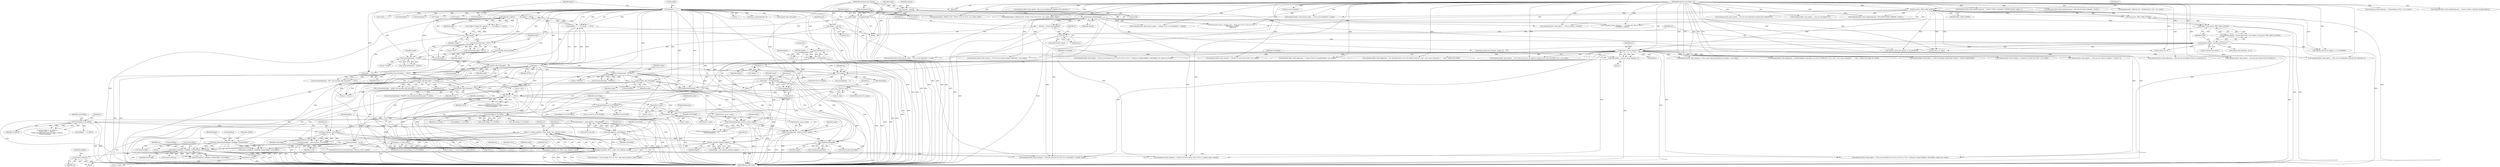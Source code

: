 digraph "0_atheme_c597156adc60a45b5f827793cd420945f47bc03b_1@API" {
"1001001" [label="(Call,chanacs_close(ca))"];
"1000968" [label="(Call,chanacs_modify(ca, &addflags, &removeflags, restrictflags))"];
"1000940" [label="(Call,chanacs_is_table_full(ca))"];
"1000922" [label="(Call,ca = chanacs_open(mc, NULL, target, true, entity(si->smu)))"];
"1000924" [label="(Call,chanacs_open(mc, NULL, target, true, entity(si->smu)))"];
"1000521" [label="(Call,allow_flags(mc, restrictflags))"];
"1000462" [label="(Call,chanacs_source_flags(mc, si))"];
"1000171" [label="(Call,metadata_find(mc, \"private:close:closer\"))"];
"1000159" [label="(Call,!mc)"];
"1000154" [label="(Call,mc = mychan_find(channel))"];
"1000156" [label="(Call,mychan_find(channel))"];
"1000114" [label="(Call,*channel = parv[0])"];
"1000109" [label="(MethodParameterIn,char *parv[])"];
"1000177" [label="(Call,has_priv(si, PRIV_CHAN_AUSPEX))"];
"1000107" [label="(MethodParameterIn,sourceinfo_t *si)"];
"1000482" [label="(Call,restrictflags & CA_AKICK)"];
"1000476" [label="(Call,restrictflags & CA_FLAGS)"];
"1000466" [label="(Call,restrictflags & CA_FOUNDER)"];
"1000460" [label="(Call,restrictflags = chanacs_source_flags(mc, si))"];
"1000582" [label="(Call,get_template_flags(mc, flagstr))"];
"1000527" [label="(Call,allow_flags(mc, restrictflags))"];
"1000361" [label="(Call,!flagstr)"];
"1000200" [label="(Call,flagstr == NULL)"];
"1000127" [label="(Call,*flagstr = parv[2])"];
"1000337" [label="(Call,flagstr++)"];
"1000326" [label="(Call,flagstr = strchr(parv[2], ' '))"];
"1000328" [label="(Call,strchr(parv[2], ' '))"];
"1000303" [label="(Call,myentity_find_ext(target) == NULL)"];
"1000304" [label="(Call,myentity_find_ext(target))"];
"1000300" [label="(Call,strcasecmp(target, \"MODIFY\"))"];
"1000247" [label="(Call,myentity_find_ext(target))"];
"1000243" [label="(Call,strcasecmp(target, \"CLEAR\"))"];
"1000224" [label="(Call,strcasecmp(target, \"LIST\"))"];
"1000190" [label="(Call,!target)"];
"1000120" [label="(Call,*target = sstrdup(parv[1]))"];
"1000122" [label="(Call,sstrdup(parv[1]))"];
"1000174" [label="(Call,target || !has_priv(si, PRIV_CHAN_AUSPEX))"];
"1000176" [label="(Call,!has_priv(si, PRIV_CHAN_AUSPEX))"];
"1000192" [label="(Call,target && target[0] == '+' && flagstr == NULL)"];
"1000195" [label="(Call,target[0] == '+')"];
"1000194" [label="(Call,target[0] == '+' && flagstr == NULL)"];
"1000228" [label="(Call,myentity_find_ext(target))"];
"1000227" [label="(Call,myentity_find_ext(target) == NULL)"];
"1000246" [label="(Call,myentity_find_ext(target) == NULL)"];
"1000486" [label="(Call,si->smu == NULL)"];
"1000349" [label="(Call,!si->smu)"];
"1000641" [label="(Call,validhostmask(target))"];
"1000511" [label="(Call,irccasecmp(target, entity(si->smu)->name))"];
"1000492" [label="(Call,irccasecmp(target, entity(si->smu)->name))"];
"1000340" [label="(Call,target = strdup(parv[2]))"];
"1000342" [label="(Call,strdup(parv[2]))"];
"1000929" [label="(Call,entity(si->smu))"];
"1000514" [label="(Call,entity(si->smu))"];
"1000495" [label="(Call,entity(si->smu))"];
"1000546" [label="(Call,flags_make_bitmasks(flagstr, &addflags, &removeflags))"];
"1000519" [label="(Call,restrictflags = allow_flags(mc, restrictflags))"];
"1000525" [label="(Call,restrictflags |= allow_flags(mc, restrictflags))"];
"1000469" [label="(Call,restrictflags = ca_all)"];
"1000501" [label="(Identifier,flagstr)"];
"1000249" [label="(Identifier,NULL)"];
"1000163" [label="(Identifier,si)"];
"1000156" [label="(Call,mychan_find(channel))"];
"1000116" [label="(Call,parv[0])"];
"1000478" [label="(Identifier,CA_FLAGS)"];
"1000546" [label="(Call,flags_make_bitmasks(flagstr, &addflags, &removeflags))"];
"1000461" [label="(Identifier,restrictflags)"];
"1000245" [label="(Literal,\"CLEAR\")"];
"1000191" [label="(Identifier,target)"];
"1000378" [label="(Call,command_fail(si, fault_noprivs, _(\"You are not authorized to execute this command.\")))"];
"1000673" [label="(Call,entity(si->smu))"];
"1000954" [label="(Call,req.ca = ca)"];
"1000482" [label="(Call,restrictflags & CA_AKICK)"];
"1000923" [label="(Identifier,ca)"];
"1000320" [label="(Call,command_fail(si, fault_needmoreparams, _(\"Syntax: FLAGS <#channel> MODIFY [target] <flags>\")))"];
"1000303" [label="(Call,myentity_find_ext(target) == NULL)"];
"1000484" [label="(Identifier,CA_AKICK)"];
"1000176" [label="(Call,!has_priv(si, PRIV_CHAN_AUSPEX))"];
"1000360" [label="(ControlStructure,if (!flagstr))"];
"1000232" [label="(Call,do_list(si, mc, 0))"];
"1000199" [label="(Literal,'+')"];
"1000490" [label="(Identifier,NULL)"];
"1000179" [label="(Identifier,PRIV_CHAN_AUSPEX)"];
"1000435" [label="(Call,command_success_string(si, str1, _(\"Flags for \2%s\2 in \2%s\2 are \2%s\2.\"),\n\t\t\t\t\t\ttarget, channel,\n\t\t\t\t\t\tstr1))"];
"1000107" [label="(MethodParameterIn,sourceinfo_t *si)"];
"1000584" [label="(Identifier,flagstr)"];
"1000192" [label="(Call,target && target[0] == '+' && flagstr == NULL)"];
"1000229" [label="(Identifier,target)"];
"1000529" [label="(Identifier,restrictflags)"];
"1000941" [label="(Identifier,ca)"];
"1000143" [label="(Call,command_fail(si, fault_needmoreparams, STR_INSUFFICIENT_PARAMS, \"FLAGS\"))"];
"1000937" [label="(Identifier,ca)"];
"1000605" [label="(Call,command_fail(si, fault_badparams, _(\"Usage: FLAGS %s [target] [flags]\"), mc->name))"];
"1000281" [label="(Call,logcommand(si, CMDLOG_DO, \"CLEAR:FLAGS: \2%s\2\", mc->name))"];
"1000514" [label="(Call,entity(si->smu))"];
"1000154" [label="(Call,mc = mychan_find(channel))"];
"1000550" [label="(Call,&removeflags)"];
"1000527" [label="(Call,allow_flags(mc, restrictflags))"];
"1000304" [label="(Call,myentity_find_ext(target))"];
"1000196" [label="(Call,target[0])"];
"1000504" [label="(Call,command_fail(si, fault_noprivs, _(\"You are not authorized to execute this command.\")))"];
"1000471" [label="(Identifier,ca_all)"];
"1000230" [label="(Identifier,NULL)"];
"1000419" [label="(Call,chanacs_find_literal(mc, mt, 0))"];
"1000940" [label="(Call,chanacs_is_table_full(ca))"];
"1000930" [label="(Call,si->smu)"];
"1000614" [label="(Call,command_fail(si, fault_badparams, _(\"Invalid template name given, use /%s%s TEMPLATE %s for a list\"), ircd->uses_rcommand ? \"\" : \"msg \", chansvs.me->disp, mc->name))"];
"1000469" [label="(Call,restrictflags = ca_all)"];
"1000172" [label="(Identifier,mc)"];
"1000222" [label="(Call,!strcasecmp(target, \"LIST\") && myentity_find_ext(target) == NULL)"];
"1000349" [label="(Call,!si->smu)"];
"1000582" [label="(Call,get_template_flags(mc, flagstr))"];
"1000369" [label="(Identifier,mc)"];
"1000487" [label="(Call,si->smu)"];
"1000485" [label="(Call,si->smu == NULL ||\n\t\t\t\t\t\tirccasecmp(target, entity(si->smu)->name) ||\n\t\t\t\t\t\tstrcmp(flagstr, \"-*\"))"];
"1000327" [label="(Identifier,flagstr)"];
"1000463" [label="(Identifier,mc)"];
"1000512" [label="(Identifier,target)"];
"1000534" [label="(Identifier,flagstr)"];
"1000789" [label="(Call,addflags |= CA_FLAGS)"];
"1000495" [label="(Call,entity(si->smu))"];
"1000228" [label="(Call,myentity_find_ext(target))"];
"1000306" [label="(Identifier,NULL)"];
"1000580" [label="(Call,addflags = get_template_flags(mc, flagstr))"];
"1000361" [label="(Call,!flagstr)"];
"1000493" [label="(Identifier,target)"];
"1000123" [label="(Call,parv[1])"];
"1000515" [label="(Call,si->smu)"];
"1000522" [label="(Identifier,mc)"];
"1000847" [label="(Call,command_fail(si, fault_toomany, _(\"Channel %s access list is full.\"), mc->name))"];
"1000300" [label="(Call,strcasecmp(target, \"MODIFY\"))"];
"1000974" [label="(Identifier,restrictflags)"];
"1000518" [label="(FieldIdentifier,name)"];
"1000340" [label="(Call,target = strdup(parv[2]))"];
"1001010" [label="(Call,command_fail(si, fault_nochange, _(\"Channel access to \2%s\2 for \2%s\2 unchanged.\"), channel, target))"];
"1000693" [label="(Call,command_fail(si, fault_noprivs, _(\"You may not remove a founder's +f access.\")))"];
"1000373" [label="(Call,chanacs_source_has_flag(mc, si, CA_ACLVIEW))"];
"1000288" [label="(Call,command_success_nodata(si, _(\"Cleared flags in \2%s\2.\"), mc->name))"];
"1000243" [label="(Call,strcasecmp(target, \"CLEAR\"))"];
"1000528" [label="(Identifier,mc)"];
"1000475" [label="(Call,!(restrictflags & CA_FLAGS))"];
"1000127" [label="(Call,*flagstr = parv[2])"];
"1000679" [label="(Call,ca->level & CA_FOUNDER)"];
"1000177" [label="(Call,has_priv(si, PRIV_CHAN_AUSPEX))"];
"1000925" [label="(Identifier,mc)"];
"1000328" [label="(Call,strchr(parv[2], ' '))"];
"1000499" [label="(FieldIdentifier,name)"];
"1000148" [label="(Call,command_fail(si, fault_needmoreparams, _(\"Syntax: FLAGS <channel> [target] [flags]\")))"];
"1000211" [label="(Call,flags_to_bitmask(target, 0))"];
"1000170" [label="(Call,metadata_find(mc, \"private:close:closer\") && (target || !has_priv(si, PRIV_CHAN_AUSPEX)))"];
"1000555" [label="(Identifier,addflags)"];
"1000236" [label="(Call,free(target))"];
"1000140" [label="(Identifier,parc)"];
"1000968" [label="(Call,chanacs_modify(ca, &addflags, &removeflags, restrictflags))"];
"1000299" [label="(Call,!strcasecmp(target, \"MODIFY\"))"];
"1000464" [label="(Identifier,si)"];
"1001039" [label="(Call,verbose(mc, \"\2%s\2 set flags \2%s\2 on \2%s\2\", get_source_name(si), flagstr, target))"];
"1000468" [label="(Identifier,CA_FOUNDER)"];
"1000988" [label="(Call,chanacs_close(ca))"];
"1000329" [label="(Call,parv[2])"];
"1000174" [label="(Call,target || !has_priv(si, PRIV_CHAN_AUSPEX))"];
"1000916" [label="(Call,command_fail(si, fault_badparams, _(\"You may not set founder status on a hostmask.\")))"];
"1000510" [label="(ControlStructure,if (irccasecmp(target, entity(si->smu)->name)))"];
"1000523" [label="(Identifier,restrictflags)"];
"1000260" [label="(Call,command_fail(si, fault_noprivs, \"You are not authorized to perform this operation.\"))"];
"1000350" [label="(Call,si->smu)"];
"1001006" [label="(Identifier,addflags)"];
"1000307" [label="(Block,)"];
"1000385" [label="(Call,validhostmask(target))"];
"1000190" [label="(Call,!target)"];
"1000346" [label="(Block,)"];
"1000715" [label="(Call,command_fail(si, fault_noprivs, _(\"You may not remove the last founder.\")))"];
"1000399" [label="(Call,myentity_find_ext(target))"];
"1000597" [label="(Call,*target == '-')"];
"1000343" [label="(Call,parv[2])"];
"1000826" [label="(Call,command_fail(si, fault_noprivs, _(\"\2%s\2 does not wish to be added to channel access lists (NEVEROP set).\"), mt->name))"];
"1000526" [label="(Identifier,restrictflags)"];
"1000488" [label="(Identifier,si)"];
"1000244" [label="(Identifier,target)"];
"1000332" [label="(Literal,' ')"];
"1000483" [label="(Identifier,restrictflags)"];
"1000298" [label="(Call,!strcasecmp(target, \"MODIFY\") && myentity_find_ext(target) == NULL)"];
"1000342" [label="(Call,strdup(parv[2]))"];
"1000451" [label="(Call,logcommand(si, CMDLOG_GET, \"FLAGS: \2%s\2 on \2%s\2\", mc->name, target))"];
"1000251" [label="(Call,free(target))"];
"1000160" [label="(Identifier,mc)"];
"1000354" [label="(Call,command_fail(si, fault_noprivs, _(\"You are not logged in.\")))"];
"1000157" [label="(Identifier,channel)"];
"1000224" [label="(Call,strcasecmp(target, \"LIST\"))"];
"1000912" [label="(Call,addflags & CA_FOUNDER)"];
"1000470" [label="(Identifier,restrictflags)"];
"1000520" [label="(Identifier,restrictflags)"];
"1000872" [label="(Call,chanacs_modify(ca, &addflags, &removeflags, restrictflags))"];
"1000129" [label="(Call,parv[2])"];
"1000128" [label="(Identifier,flagstr)"];
"1000492" [label="(Call,irccasecmp(target, entity(si->smu)->name))"];
"1000494" [label="(Call,entity(si->smu)->name)"];
"1000158" [label="(ControlStructure,if (!mc))"];
"1000651" [label="(Call,command_fail(si, fault_nosuch_target, _(\"\2%s\2 is not registered.\"), target))"];
"1000934" [label="(Call,ca->level == 0 && chanacs_is_table_full(ca))"];
"1000302" [label="(Literal,\"MODIFY\")"];
"1000773" [label="(Call,command_fail(si, fault_toomany, _(\"\2%s\2 cannot take foundership of a channel.\"), mt->name))"];
"1000225" [label="(Identifier,target)"];
"1000215" [label="(Call,do_list(si, mc, flags))"];
"1000115" [label="(Identifier,channel)"];
"1000424" [label="(Call,ca != NULL)"];
"1000481" [label="(Call,restrictflags & CA_AKICK ||\n\t\t\t\t\t\tsi->smu == NULL ||\n\t\t\t\t\t\tirccasecmp(target, entity(si->smu)->name) ||\n\t\t\t\t\t\tstrcmp(flagstr, \"-*\"))"];
"1001001" [label="(Call,chanacs_close(ca))"];
"1000315" [label="(Call,command_fail(si, fault_needmoreparams, STR_INSUFFICIENT_PARAMS, \"FLAGS\"))"];
"1000201" [label="(Identifier,flagstr)"];
"1001030" [label="(Call,logcommand(si, CMDLOG_SET, \"FLAGS: \2%s\2 \2%s\2 \2%s\2\", mc->name, target, flagstr))"];
"1000122" [label="(Call,sstrdup(parv[1]))"];
"1000741" [label="(Call,command_fail(si, fault_noprivs, _(\"Only %d founders allowed per channel.\"), chansvs.maxfounders))"];
"1000496" [label="(Call,si->smu)"];
"1001046" [label="(Call,free(target))"];
"1000641" [label="(Call,validhostmask(target))"];
"1000189" [label="(Call,!target || (target && target[0] == '+' && flagstr == NULL))"];
"1000247" [label="(Call,myentity_find_ext(target))"];
"1000642" [label="(Identifier,target)"];
"1000668" [label="(Call,chanacs_open(mc, mt, NULL, true, entity(si->smu)))"];
"1000109" [label="(MethodParameterIn,char *parv[])"];
"1000648" [label="(Call,myentity_find_ext(target))"];
"1000200" [label="(Call,flagstr == NULL)"];
"1000181" [label="(Call,command_fail(si, fault_noprivs, _(\"\2%s\2 is closed.\"), channel))"];
"1000926" [label="(Identifier,NULL)"];
"1000545" [label="(Block,)"];
"1000338" [label="(Identifier,flagstr)"];
"1000348" [label="(ControlStructure,if (!si->smu))"];
"1000922" [label="(Call,ca = chanacs_open(mc, NULL, target, true, entity(si->smu)))"];
"1001042" [label="(Call,get_source_name(si))"];
"1000159" [label="(Call,!mc)"];
"1000583" [label="(Identifier,mc)"];
"1000547" [label="(Identifier,flagstr)"];
"1000121" [label="(Identifier,target)"];
"1000110" [label="(Block,)"];
"1000519" [label="(Call,restrictflags = allow_flags(mc, restrictflags))"];
"1000927" [label="(Identifier,target)"];
"1000807" [label="(Call,addflags != CA_AKICK)"];
"1000477" [label="(Identifier,restrictflags)"];
"1000466" [label="(Call,restrictflags & CA_FOUNDER)"];
"1000195" [label="(Call,target[0] == '+')"];
"1000467" [label="(Identifier,restrictflags)"];
"1001002" [label="(Identifier,ca)"];
"1000223" [label="(Call,!strcasecmp(target, \"LIST\"))"];
"1000409" [label="(Call,free(target))"];
"1000120" [label="(Call,*target = sstrdup(parv[1]))"];
"1000513" [label="(Call,entity(si->smu)->name)"];
"1000351" [label="(Identifier,si)"];
"1000460" [label="(Call,restrictflags = chanacs_source_flags(mc, si))"];
"1000757" [label="(Call,command_fail(si, fault_toomany, _(\"\2%s\2 has too many channels registered.\"), mt->name))"];
"1000476" [label="(Call,restrictflags & CA_FLAGS)"];
"1000202" [label="(Identifier,NULL)"];
"1000248" [label="(Identifier,target)"];
"1000592" [label="(Call,*target == '+')"];
"1000524" [label="(ControlStructure,else)"];
"1000486" [label="(Call,si->smu == NULL)"];
"1000246" [label="(Call,myentity_find_ext(target) == NULL)"];
"1000491" [label="(Call,irccasecmp(target, entity(si->smu)->name) ||\n\t\t\t\t\t\tstrcmp(flagstr, \"-*\"))"];
"1000969" [label="(Identifier,ca)"];
"1000601" [label="(Call,*target == '=')"];
"1000976" [label="(Call,command_fail(si, fault_noprivs, _(\"You are not allowed to set \2%s\2 on \2%s\2 in \2%s\2.\"), bitmask_to_flags2(addflags, removeflags), target, mc->name))"];
"1000326" [label="(Call,flagstr = strchr(parv[2], ' '))"];
"1000175" [label="(Identifier,target)"];
"1000162" [label="(Call,command_fail(si, fault_nosuch_target, _(\"Channel \2%s\2 is not registered.\"), channel))"];
"1000155" [label="(Identifier,mc)"];
"1000194" [label="(Call,target[0] == '+' && flagstr == NULL)"];
"1000924" [label="(Call,chanacs_open(mc, NULL, target, true, entity(si->smu)))"];
"1000880" [label="(Call,command_fail(si, fault_noprivs, _(\"You are not allowed to set \2%s\2 on \2%s\2 in \2%s\2.\"), bitmask_to_flags2(addflags, removeflags), mt->name, mc->name))"];
"1000465" [label="(ControlStructure,if (restrictflags & CA_FOUNDER))"];
"1000500" [label="(Call,strcmp(flagstr, \"-*\"))"];
"1000967" [label="(Call,!chanacs_modify(ca, &addflags, &removeflags, restrictflags))"];
"1000402" [label="(Call,command_fail(si, fault_nosuch_target, _(\"\2%s\2 is not registered.\"), target))"];
"1000334" [label="(Identifier,flagstr)"];
"1000444" [label="(Call,command_success_string(si, \"\", _(\"No flags for \2%s\2 in \2%s\2.\"),\n\t\t\t\t\t\ttarget, channel))"];
"1000525" [label="(Call,restrictflags |= allow_flags(mc, restrictflags))"];
"1000242" [label="(Call,!strcasecmp(target, \"CLEAR\"))"];
"1000685" [label="(Call,removeflags & CA_FLAGS)"];
"1000511" [label="(Call,irccasecmp(target, entity(si->smu)->name))"];
"1000910" [label="(Block,)"];
"1001023" [label="(Call,command_success_nodata(si, _(\"Flags \2%s\2 were set on \2%s\2 in \2%s\2.\"), flagstr, target, channel))"];
"1000389" [label="(Call,chanacs_find_host_literal(mc, target, 0))"];
"1000943" [label="(Call,command_fail(si, fault_toomany, _(\"Channel %s access list is full.\"), mc->name))"];
"1000951" [label="(Call,chanacs_close(ca))"];
"1000928" [label="(Identifier,true)"];
"1000305" [label="(Identifier,target)"];
"1000178" [label="(Identifier,si)"];
"1000658" [label="(Call,free(target))"];
"1000341" [label="(Identifier,target)"];
"1000929" [label="(Call,entity(si->smu))"];
"1000462" [label="(Call,chanacs_source_flags(mc, si))"];
"1000173" [label="(Literal,\"private:close:closer\")"];
"1000301" [label="(Identifier,target)"];
"1000241" [label="(Call,!strcasecmp(target, \"CLEAR\") && myentity_find_ext(target) == NULL)"];
"1000208" [label="(Call,target != NULL)"];
"1000114" [label="(Call,*channel = parv[0])"];
"1000227" [label="(Call,myentity_find_ext(target) == NULL)"];
"1000337" [label="(Call,flagstr++)"];
"1000308" [label="(Call,free(target))"];
"1000355" [label="(Identifier,si)"];
"1000548" [label="(Call,&addflags)"];
"1000193" [label="(Identifier,target)"];
"1000561" [label="(Call,command_fail(si, fault_badparams, _(\"No valid flags given, use /%s%s HELP FLAGS for a list\"), ircd->uses_rcommand ? \"\" : \"msg \", chansvs.me->disp))"];
"1001048" [label="(MethodReturn,static void)"];
"1000336" [label="(Call,*flagstr++)"];
"1000970" [label="(Call,&addflags)"];
"1000972" [label="(Call,&removeflags)"];
"1000521" [label="(Call,allow_flags(mc, restrictflags))"];
"1000226" [label="(Literal,\"LIST\")"];
"1000171" [label="(Call,metadata_find(mc, \"private:close:closer\"))"];
"1000362" [label="(Identifier,flagstr)"];
"1000640" [label="(Call,!validhostmask(target))"];
"1000255" [label="(Call,chanacs_source_has_flag(mc, si, CA_FOUNDER))"];
"1001001" -> "1000910"  [label="AST: "];
"1001001" -> "1001002"  [label="CFG: "];
"1001002" -> "1001001"  [label="AST: "];
"1001006" -> "1001001"  [label="CFG: "];
"1001001" -> "1001048"  [label="DDG: "];
"1001001" -> "1001048"  [label="DDG: "];
"1000968" -> "1001001"  [label="DDG: "];
"1000968" -> "1000967"  [label="AST: "];
"1000968" -> "1000974"  [label="CFG: "];
"1000969" -> "1000968"  [label="AST: "];
"1000970" -> "1000968"  [label="AST: "];
"1000972" -> "1000968"  [label="AST: "];
"1000974" -> "1000968"  [label="AST: "];
"1000967" -> "1000968"  [label="CFG: "];
"1000968" -> "1001048"  [label="DDG: "];
"1000968" -> "1001048"  [label="DDG: "];
"1000968" -> "1001048"  [label="DDG: "];
"1000968" -> "1000967"  [label="DDG: "];
"1000968" -> "1000967"  [label="DDG: "];
"1000968" -> "1000967"  [label="DDG: "];
"1000968" -> "1000967"  [label="DDG: "];
"1000940" -> "1000968"  [label="DDG: "];
"1000922" -> "1000968"  [label="DDG: "];
"1000546" -> "1000968"  [label="DDG: "];
"1000546" -> "1000968"  [label="DDG: "];
"1000519" -> "1000968"  [label="DDG: "];
"1000525" -> "1000968"  [label="DDG: "];
"1000469" -> "1000968"  [label="DDG: "];
"1000968" -> "1000988"  [label="DDG: "];
"1000940" -> "1000934"  [label="AST: "];
"1000940" -> "1000941"  [label="CFG: "];
"1000941" -> "1000940"  [label="AST: "];
"1000934" -> "1000940"  [label="CFG: "];
"1000940" -> "1000934"  [label="DDG: "];
"1000922" -> "1000940"  [label="DDG: "];
"1000940" -> "1000951"  [label="DDG: "];
"1000940" -> "1000954"  [label="DDG: "];
"1000922" -> "1000910"  [label="AST: "];
"1000922" -> "1000924"  [label="CFG: "];
"1000923" -> "1000922"  [label="AST: "];
"1000924" -> "1000922"  [label="AST: "];
"1000937" -> "1000922"  [label="CFG: "];
"1000922" -> "1001048"  [label="DDG: "];
"1000924" -> "1000922"  [label="DDG: "];
"1000924" -> "1000922"  [label="DDG: "];
"1000924" -> "1000922"  [label="DDG: "];
"1000924" -> "1000922"  [label="DDG: "];
"1000924" -> "1000922"  [label="DDG: "];
"1000922" -> "1000951"  [label="DDG: "];
"1000922" -> "1000954"  [label="DDG: "];
"1000924" -> "1000929"  [label="CFG: "];
"1000925" -> "1000924"  [label="AST: "];
"1000926" -> "1000924"  [label="AST: "];
"1000927" -> "1000924"  [label="AST: "];
"1000928" -> "1000924"  [label="AST: "];
"1000929" -> "1000924"  [label="AST: "];
"1000924" -> "1001048"  [label="DDG: "];
"1000924" -> "1001048"  [label="DDG: "];
"1000924" -> "1001048"  [label="DDG: "];
"1000924" -> "1001048"  [label="DDG: "];
"1000924" -> "1001048"  [label="DDG: "];
"1000521" -> "1000924"  [label="DDG: "];
"1000462" -> "1000924"  [label="DDG: "];
"1000582" -> "1000924"  [label="DDG: "];
"1000527" -> "1000924"  [label="DDG: "];
"1000303" -> "1000924"  [label="DDG: "];
"1000486" -> "1000924"  [label="DDG: "];
"1000227" -> "1000924"  [label="DDG: "];
"1000246" -> "1000924"  [label="DDG: "];
"1000200" -> "1000924"  [label="DDG: "];
"1000195" -> "1000924"  [label="DDG: "];
"1000641" -> "1000924"  [label="DDG: "];
"1000929" -> "1000924"  [label="DDG: "];
"1000924" -> "1000976"  [label="DDG: "];
"1000924" -> "1001010"  [label="DDG: "];
"1000924" -> "1001023"  [label="DDG: "];
"1000924" -> "1001039"  [label="DDG: "];
"1000521" -> "1000519"  [label="AST: "];
"1000521" -> "1000523"  [label="CFG: "];
"1000522" -> "1000521"  [label="AST: "];
"1000523" -> "1000521"  [label="AST: "];
"1000519" -> "1000521"  [label="CFG: "];
"1000521" -> "1001048"  [label="DDG: "];
"1000521" -> "1000519"  [label="DDG: "];
"1000521" -> "1000519"  [label="DDG: "];
"1000462" -> "1000521"  [label="DDG: "];
"1000482" -> "1000521"  [label="DDG: "];
"1000476" -> "1000521"  [label="DDG: "];
"1000521" -> "1000582"  [label="DDG: "];
"1000521" -> "1000668"  [label="DDG: "];
"1000462" -> "1000460"  [label="AST: "];
"1000462" -> "1000464"  [label="CFG: "];
"1000463" -> "1000462"  [label="AST: "];
"1000464" -> "1000462"  [label="AST: "];
"1000460" -> "1000462"  [label="CFG: "];
"1000462" -> "1001048"  [label="DDG: "];
"1000462" -> "1000460"  [label="DDG: "];
"1000462" -> "1000460"  [label="DDG: "];
"1000171" -> "1000462"  [label="DDG: "];
"1000177" -> "1000462"  [label="DDG: "];
"1000107" -> "1000462"  [label="DDG: "];
"1000462" -> "1000504"  [label="DDG: "];
"1000462" -> "1000527"  [label="DDG: "];
"1000462" -> "1000561"  [label="DDG: "];
"1000462" -> "1000582"  [label="DDG: "];
"1000462" -> "1000605"  [label="DDG: "];
"1000462" -> "1000614"  [label="DDG: "];
"1000462" -> "1000651"  [label="DDG: "];
"1000462" -> "1000668"  [label="DDG: "];
"1000462" -> "1000693"  [label="DDG: "];
"1000462" -> "1000715"  [label="DDG: "];
"1000462" -> "1000741"  [label="DDG: "];
"1000462" -> "1000757"  [label="DDG: "];
"1000462" -> "1000773"  [label="DDG: "];
"1000462" -> "1000826"  [label="DDG: "];
"1000462" -> "1000847"  [label="DDG: "];
"1000462" -> "1000880"  [label="DDG: "];
"1000462" -> "1000916"  [label="DDG: "];
"1000462" -> "1000943"  [label="DDG: "];
"1000462" -> "1000976"  [label="DDG: "];
"1000462" -> "1001010"  [label="DDG: "];
"1000462" -> "1001023"  [label="DDG: "];
"1000171" -> "1000170"  [label="AST: "];
"1000171" -> "1000173"  [label="CFG: "];
"1000172" -> "1000171"  [label="AST: "];
"1000173" -> "1000171"  [label="AST: "];
"1000175" -> "1000171"  [label="CFG: "];
"1000170" -> "1000171"  [label="CFG: "];
"1000171" -> "1001048"  [label="DDG: "];
"1000171" -> "1000170"  [label="DDG: "];
"1000171" -> "1000170"  [label="DDG: "];
"1000159" -> "1000171"  [label="DDG: "];
"1000171" -> "1000215"  [label="DDG: "];
"1000171" -> "1000232"  [label="DDG: "];
"1000171" -> "1000255"  [label="DDG: "];
"1000171" -> "1000373"  [label="DDG: "];
"1000171" -> "1000389"  [label="DDG: "];
"1000171" -> "1000419"  [label="DDG: "];
"1000159" -> "1000158"  [label="AST: "];
"1000159" -> "1000160"  [label="CFG: "];
"1000160" -> "1000159"  [label="AST: "];
"1000163" -> "1000159"  [label="CFG: "];
"1000172" -> "1000159"  [label="CFG: "];
"1000159" -> "1001048"  [label="DDG: "];
"1000159" -> "1001048"  [label="DDG: "];
"1000154" -> "1000159"  [label="DDG: "];
"1000154" -> "1000110"  [label="AST: "];
"1000154" -> "1000156"  [label="CFG: "];
"1000155" -> "1000154"  [label="AST: "];
"1000156" -> "1000154"  [label="AST: "];
"1000160" -> "1000154"  [label="CFG: "];
"1000154" -> "1001048"  [label="DDG: "];
"1000156" -> "1000154"  [label="DDG: "];
"1000156" -> "1000157"  [label="CFG: "];
"1000157" -> "1000156"  [label="AST: "];
"1000156" -> "1001048"  [label="DDG: "];
"1000114" -> "1000156"  [label="DDG: "];
"1000156" -> "1000162"  [label="DDG: "];
"1000156" -> "1000181"  [label="DDG: "];
"1000156" -> "1000435"  [label="DDG: "];
"1000156" -> "1000444"  [label="DDG: "];
"1000156" -> "1001010"  [label="DDG: "];
"1000156" -> "1001023"  [label="DDG: "];
"1000114" -> "1000110"  [label="AST: "];
"1000114" -> "1000116"  [label="CFG: "];
"1000115" -> "1000114"  [label="AST: "];
"1000116" -> "1000114"  [label="AST: "];
"1000121" -> "1000114"  [label="CFG: "];
"1000114" -> "1001048"  [label="DDG: "];
"1000114" -> "1001048"  [label="DDG: "];
"1000109" -> "1000114"  [label="DDG: "];
"1000109" -> "1000106"  [label="AST: "];
"1000109" -> "1001048"  [label="DDG: "];
"1000109" -> "1000122"  [label="DDG: "];
"1000109" -> "1000127"  [label="DDG: "];
"1000109" -> "1000328"  [label="DDG: "];
"1000109" -> "1000342"  [label="DDG: "];
"1000177" -> "1000176"  [label="AST: "];
"1000177" -> "1000179"  [label="CFG: "];
"1000178" -> "1000177"  [label="AST: "];
"1000179" -> "1000177"  [label="AST: "];
"1000176" -> "1000177"  [label="CFG: "];
"1000177" -> "1001048"  [label="DDG: "];
"1000177" -> "1000176"  [label="DDG: "];
"1000177" -> "1000176"  [label="DDG: "];
"1000107" -> "1000177"  [label="DDG: "];
"1000177" -> "1000181"  [label="DDG: "];
"1000177" -> "1000215"  [label="DDG: "];
"1000177" -> "1000232"  [label="DDG: "];
"1000177" -> "1000255"  [label="DDG: "];
"1000177" -> "1000315"  [label="DDG: "];
"1000177" -> "1000354"  [label="DDG: "];
"1000177" -> "1000373"  [label="DDG: "];
"1000177" -> "1000378"  [label="DDG: "];
"1000177" -> "1000402"  [label="DDG: "];
"1000177" -> "1000435"  [label="DDG: "];
"1000177" -> "1000444"  [label="DDG: "];
"1000107" -> "1000106"  [label="AST: "];
"1000107" -> "1001048"  [label="DDG: "];
"1000107" -> "1000143"  [label="DDG: "];
"1000107" -> "1000148"  [label="DDG: "];
"1000107" -> "1000162"  [label="DDG: "];
"1000107" -> "1000181"  [label="DDG: "];
"1000107" -> "1000215"  [label="DDG: "];
"1000107" -> "1000232"  [label="DDG: "];
"1000107" -> "1000255"  [label="DDG: "];
"1000107" -> "1000260"  [label="DDG: "];
"1000107" -> "1000281"  [label="DDG: "];
"1000107" -> "1000288"  [label="DDG: "];
"1000107" -> "1000315"  [label="DDG: "];
"1000107" -> "1000320"  [label="DDG: "];
"1000107" -> "1000354"  [label="DDG: "];
"1000107" -> "1000373"  [label="DDG: "];
"1000107" -> "1000378"  [label="DDG: "];
"1000107" -> "1000402"  [label="DDG: "];
"1000107" -> "1000435"  [label="DDG: "];
"1000107" -> "1000444"  [label="DDG: "];
"1000107" -> "1000451"  [label="DDG: "];
"1000107" -> "1000504"  [label="DDG: "];
"1000107" -> "1000561"  [label="DDG: "];
"1000107" -> "1000605"  [label="DDG: "];
"1000107" -> "1000614"  [label="DDG: "];
"1000107" -> "1000651"  [label="DDG: "];
"1000107" -> "1000693"  [label="DDG: "];
"1000107" -> "1000715"  [label="DDG: "];
"1000107" -> "1000741"  [label="DDG: "];
"1000107" -> "1000757"  [label="DDG: "];
"1000107" -> "1000773"  [label="DDG: "];
"1000107" -> "1000826"  [label="DDG: "];
"1000107" -> "1000847"  [label="DDG: "];
"1000107" -> "1000880"  [label="DDG: "];
"1000107" -> "1000916"  [label="DDG: "];
"1000107" -> "1000943"  [label="DDG: "];
"1000107" -> "1000976"  [label="DDG: "];
"1000107" -> "1001010"  [label="DDG: "];
"1000107" -> "1001023"  [label="DDG: "];
"1000107" -> "1001030"  [label="DDG: "];
"1000107" -> "1001042"  [label="DDG: "];
"1000482" -> "1000481"  [label="AST: "];
"1000482" -> "1000484"  [label="CFG: "];
"1000483" -> "1000482"  [label="AST: "];
"1000484" -> "1000482"  [label="AST: "];
"1000488" -> "1000482"  [label="CFG: "];
"1000481" -> "1000482"  [label="CFG: "];
"1000482" -> "1001048"  [label="DDG: "];
"1000482" -> "1001048"  [label="DDG: "];
"1000482" -> "1000481"  [label="DDG: "];
"1000482" -> "1000481"  [label="DDG: "];
"1000476" -> "1000482"  [label="DDG: "];
"1000482" -> "1000527"  [label="DDG: "];
"1000482" -> "1000807"  [label="DDG: "];
"1000476" -> "1000475"  [label="AST: "];
"1000476" -> "1000478"  [label="CFG: "];
"1000477" -> "1000476"  [label="AST: "];
"1000478" -> "1000476"  [label="AST: "];
"1000475" -> "1000476"  [label="CFG: "];
"1000476" -> "1001048"  [label="DDG: "];
"1000476" -> "1000475"  [label="DDG: "];
"1000476" -> "1000475"  [label="DDG: "];
"1000466" -> "1000476"  [label="DDG: "];
"1000476" -> "1000527"  [label="DDG: "];
"1000476" -> "1000685"  [label="DDG: "];
"1000476" -> "1000789"  [label="DDG: "];
"1000466" -> "1000465"  [label="AST: "];
"1000466" -> "1000468"  [label="CFG: "];
"1000467" -> "1000466"  [label="AST: "];
"1000468" -> "1000466"  [label="AST: "];
"1000470" -> "1000466"  [label="CFG: "];
"1000477" -> "1000466"  [label="CFG: "];
"1000466" -> "1001048"  [label="DDG: "];
"1000466" -> "1001048"  [label="DDG: "];
"1000460" -> "1000466"  [label="DDG: "];
"1000466" -> "1000679"  [label="DDG: "];
"1000466" -> "1000912"  [label="DDG: "];
"1000460" -> "1000346"  [label="AST: "];
"1000461" -> "1000460"  [label="AST: "];
"1000467" -> "1000460"  [label="CFG: "];
"1000460" -> "1001048"  [label="DDG: "];
"1000582" -> "1000580"  [label="AST: "];
"1000582" -> "1000584"  [label="CFG: "];
"1000583" -> "1000582"  [label="AST: "];
"1000584" -> "1000582"  [label="AST: "];
"1000580" -> "1000582"  [label="CFG: "];
"1000582" -> "1001048"  [label="DDG: "];
"1000582" -> "1001048"  [label="DDG: "];
"1000582" -> "1000580"  [label="DDG: "];
"1000582" -> "1000580"  [label="DDG: "];
"1000527" -> "1000582"  [label="DDG: "];
"1000361" -> "1000582"  [label="DDG: "];
"1000582" -> "1000668"  [label="DDG: "];
"1000527" -> "1000525"  [label="AST: "];
"1000527" -> "1000529"  [label="CFG: "];
"1000528" -> "1000527"  [label="AST: "];
"1000529" -> "1000527"  [label="AST: "];
"1000525" -> "1000527"  [label="CFG: "];
"1000527" -> "1001048"  [label="DDG: "];
"1000527" -> "1000525"  [label="DDG: "];
"1000527" -> "1000525"  [label="DDG: "];
"1000527" -> "1000668"  [label="DDG: "];
"1000361" -> "1000360"  [label="AST: "];
"1000361" -> "1000362"  [label="CFG: "];
"1000362" -> "1000361"  [label="AST: "];
"1000369" -> "1000361"  [label="CFG: "];
"1000461" -> "1000361"  [label="CFG: "];
"1000361" -> "1001048"  [label="DDG: "];
"1000361" -> "1001048"  [label="DDG: "];
"1000200" -> "1000361"  [label="DDG: "];
"1000337" -> "1000361"  [label="DDG: "];
"1000127" -> "1000361"  [label="DDG: "];
"1000326" -> "1000361"  [label="DDG: "];
"1000361" -> "1000491"  [label="DDG: "];
"1000361" -> "1000500"  [label="DDG: "];
"1000361" -> "1000546"  [label="DDG: "];
"1000200" -> "1000194"  [label="AST: "];
"1000200" -> "1000202"  [label="CFG: "];
"1000201" -> "1000200"  [label="AST: "];
"1000202" -> "1000200"  [label="AST: "];
"1000194" -> "1000200"  [label="CFG: "];
"1000200" -> "1001048"  [label="DDG: "];
"1000200" -> "1001048"  [label="DDG: "];
"1000200" -> "1000194"  [label="DDG: "];
"1000200" -> "1000194"  [label="DDG: "];
"1000127" -> "1000200"  [label="DDG: "];
"1000200" -> "1000208"  [label="DDG: "];
"1000200" -> "1000227"  [label="DDG: "];
"1000200" -> "1000246"  [label="DDG: "];
"1000200" -> "1000303"  [label="DDG: "];
"1000200" -> "1000424"  [label="DDG: "];
"1000200" -> "1000486"  [label="DDG: "];
"1000200" -> "1000668"  [label="DDG: "];
"1000127" -> "1000110"  [label="AST: "];
"1000127" -> "1000129"  [label="CFG: "];
"1000128" -> "1000127"  [label="AST: "];
"1000129" -> "1000127"  [label="AST: "];
"1000140" -> "1000127"  [label="CFG: "];
"1000127" -> "1001048"  [label="DDG: "];
"1000127" -> "1001048"  [label="DDG: "];
"1000337" -> "1000336"  [label="AST: "];
"1000337" -> "1000338"  [label="CFG: "];
"1000338" -> "1000337"  [label="AST: "];
"1000336" -> "1000337"  [label="CFG: "];
"1000337" -> "1001048"  [label="DDG: "];
"1000326" -> "1000337"  [label="DDG: "];
"1000326" -> "1000307"  [label="AST: "];
"1000326" -> "1000328"  [label="CFG: "];
"1000327" -> "1000326"  [label="AST: "];
"1000328" -> "1000326"  [label="AST: "];
"1000334" -> "1000326"  [label="CFG: "];
"1000326" -> "1001048"  [label="DDG: "];
"1000326" -> "1001048"  [label="DDG: "];
"1000328" -> "1000326"  [label="DDG: "];
"1000328" -> "1000326"  [label="DDG: "];
"1000328" -> "1000332"  [label="CFG: "];
"1000329" -> "1000328"  [label="AST: "];
"1000332" -> "1000328"  [label="AST: "];
"1000328" -> "1000342"  [label="DDG: "];
"1000303" -> "1000298"  [label="AST: "];
"1000303" -> "1000306"  [label="CFG: "];
"1000304" -> "1000303"  [label="AST: "];
"1000306" -> "1000303"  [label="AST: "];
"1000298" -> "1000303"  [label="CFG: "];
"1000303" -> "1001048"  [label="DDG: "];
"1000303" -> "1001048"  [label="DDG: "];
"1000303" -> "1000298"  [label="DDG: "];
"1000303" -> "1000298"  [label="DDG: "];
"1000304" -> "1000303"  [label="DDG: "];
"1000227" -> "1000303"  [label="DDG: "];
"1000246" -> "1000303"  [label="DDG: "];
"1000303" -> "1000424"  [label="DDG: "];
"1000303" -> "1000486"  [label="DDG: "];
"1000303" -> "1000668"  [label="DDG: "];
"1000304" -> "1000305"  [label="CFG: "];
"1000305" -> "1000304"  [label="AST: "];
"1000306" -> "1000304"  [label="CFG: "];
"1000304" -> "1001048"  [label="DDG: "];
"1000300" -> "1000304"  [label="DDG: "];
"1000195" -> "1000304"  [label="DDG: "];
"1000304" -> "1000308"  [label="DDG: "];
"1000304" -> "1000385"  [label="DDG: "];
"1000304" -> "1000492"  [label="DDG: "];
"1000304" -> "1000511"  [label="DDG: "];
"1000304" -> "1000641"  [label="DDG: "];
"1000300" -> "1000299"  [label="AST: "];
"1000300" -> "1000302"  [label="CFG: "];
"1000301" -> "1000300"  [label="AST: "];
"1000302" -> "1000300"  [label="AST: "];
"1000299" -> "1000300"  [label="CFG: "];
"1000300" -> "1001048"  [label="DDG: "];
"1000300" -> "1000299"  [label="DDG: "];
"1000300" -> "1000299"  [label="DDG: "];
"1000247" -> "1000300"  [label="DDG: "];
"1000243" -> "1000300"  [label="DDG: "];
"1000195" -> "1000300"  [label="DDG: "];
"1000300" -> "1000308"  [label="DDG: "];
"1000300" -> "1000385"  [label="DDG: "];
"1000300" -> "1000492"  [label="DDG: "];
"1000300" -> "1000511"  [label="DDG: "];
"1000300" -> "1000641"  [label="DDG: "];
"1000247" -> "1000246"  [label="AST: "];
"1000247" -> "1000248"  [label="CFG: "];
"1000248" -> "1000247"  [label="AST: "];
"1000249" -> "1000247"  [label="CFG: "];
"1000247" -> "1000246"  [label="DDG: "];
"1000243" -> "1000247"  [label="DDG: "];
"1000195" -> "1000247"  [label="DDG: "];
"1000247" -> "1000251"  [label="DDG: "];
"1000243" -> "1000242"  [label="AST: "];
"1000243" -> "1000245"  [label="CFG: "];
"1000244" -> "1000243"  [label="AST: "];
"1000245" -> "1000243"  [label="AST: "];
"1000242" -> "1000243"  [label="CFG: "];
"1000243" -> "1000242"  [label="DDG: "];
"1000243" -> "1000242"  [label="DDG: "];
"1000224" -> "1000243"  [label="DDG: "];
"1000228" -> "1000243"  [label="DDG: "];
"1000195" -> "1000243"  [label="DDG: "];
"1000243" -> "1000251"  [label="DDG: "];
"1000224" -> "1000223"  [label="AST: "];
"1000224" -> "1000226"  [label="CFG: "];
"1000225" -> "1000224"  [label="AST: "];
"1000226" -> "1000224"  [label="AST: "];
"1000223" -> "1000224"  [label="CFG: "];
"1000224" -> "1000223"  [label="DDG: "];
"1000224" -> "1000223"  [label="DDG: "];
"1000190" -> "1000224"  [label="DDG: "];
"1000192" -> "1000224"  [label="DDG: "];
"1000195" -> "1000224"  [label="DDG: "];
"1000224" -> "1000228"  [label="DDG: "];
"1000224" -> "1000236"  [label="DDG: "];
"1000190" -> "1000189"  [label="AST: "];
"1000190" -> "1000191"  [label="CFG: "];
"1000191" -> "1000190"  [label="AST: "];
"1000193" -> "1000190"  [label="CFG: "];
"1000189" -> "1000190"  [label="CFG: "];
"1000190" -> "1000189"  [label="DDG: "];
"1000120" -> "1000190"  [label="DDG: "];
"1000174" -> "1000190"  [label="DDG: "];
"1000190" -> "1000192"  [label="DDG: "];
"1000190" -> "1000195"  [label="DDG: "];
"1000190" -> "1000208"  [label="DDG: "];
"1000120" -> "1000110"  [label="AST: "];
"1000120" -> "1000122"  [label="CFG: "];
"1000121" -> "1000120"  [label="AST: "];
"1000122" -> "1000120"  [label="AST: "];
"1000128" -> "1000120"  [label="CFG: "];
"1000120" -> "1001048"  [label="DDG: "];
"1000120" -> "1001048"  [label="DDG: "];
"1000122" -> "1000120"  [label="DDG: "];
"1000120" -> "1000174"  [label="DDG: "];
"1000122" -> "1000123"  [label="CFG: "];
"1000123" -> "1000122"  [label="AST: "];
"1000122" -> "1001048"  [label="DDG: "];
"1000174" -> "1000170"  [label="AST: "];
"1000174" -> "1000175"  [label="CFG: "];
"1000174" -> "1000176"  [label="CFG: "];
"1000175" -> "1000174"  [label="AST: "];
"1000176" -> "1000174"  [label="AST: "];
"1000170" -> "1000174"  [label="CFG: "];
"1000174" -> "1001048"  [label="DDG: "];
"1000174" -> "1001048"  [label="DDG: "];
"1000174" -> "1000170"  [label="DDG: "];
"1000174" -> "1000170"  [label="DDG: "];
"1000176" -> "1000174"  [label="DDG: "];
"1000176" -> "1001048"  [label="DDG: "];
"1000192" -> "1000189"  [label="AST: "];
"1000192" -> "1000193"  [label="CFG: "];
"1000192" -> "1000194"  [label="CFG: "];
"1000193" -> "1000192"  [label="AST: "];
"1000194" -> "1000192"  [label="AST: "];
"1000189" -> "1000192"  [label="CFG: "];
"1000192" -> "1001048"  [label="DDG: "];
"1000192" -> "1000189"  [label="DDG: "];
"1000192" -> "1000189"  [label="DDG: "];
"1000195" -> "1000192"  [label="DDG: "];
"1000194" -> "1000192"  [label="DDG: "];
"1000194" -> "1000192"  [label="DDG: "];
"1000192" -> "1000208"  [label="DDG: "];
"1000195" -> "1000194"  [label="AST: "];
"1000195" -> "1000199"  [label="CFG: "];
"1000196" -> "1000195"  [label="AST: "];
"1000199" -> "1000195"  [label="AST: "];
"1000201" -> "1000195"  [label="CFG: "];
"1000194" -> "1000195"  [label="CFG: "];
"1000195" -> "1001048"  [label="DDG: "];
"1000195" -> "1000194"  [label="DDG: "];
"1000195" -> "1000194"  [label="DDG: "];
"1000195" -> "1000208"  [label="DDG: "];
"1000195" -> "1000211"  [label="DDG: "];
"1000195" -> "1000228"  [label="DDG: "];
"1000195" -> "1000236"  [label="DDG: "];
"1000195" -> "1000251"  [label="DDG: "];
"1000195" -> "1000308"  [label="DDG: "];
"1000195" -> "1000385"  [label="DDG: "];
"1000195" -> "1000389"  [label="DDG: "];
"1000195" -> "1000399"  [label="DDG: "];
"1000195" -> "1000402"  [label="DDG: "];
"1000195" -> "1000409"  [label="DDG: "];
"1000195" -> "1000435"  [label="DDG: "];
"1000195" -> "1000444"  [label="DDG: "];
"1000195" -> "1000451"  [label="DDG: "];
"1000195" -> "1000492"  [label="DDG: "];
"1000195" -> "1000511"  [label="DDG: "];
"1000195" -> "1000592"  [label="DDG: "];
"1000195" -> "1000597"  [label="DDG: "];
"1000195" -> "1000601"  [label="DDG: "];
"1000195" -> "1000641"  [label="DDG: "];
"1000195" -> "1000648"  [label="DDG: "];
"1000195" -> "1000651"  [label="DDG: "];
"1000195" -> "1000658"  [label="DDG: "];
"1000195" -> "1000976"  [label="DDG: "];
"1000195" -> "1001010"  [label="DDG: "];
"1000195" -> "1001023"  [label="DDG: "];
"1000195" -> "1001030"  [label="DDG: "];
"1000195" -> "1001039"  [label="DDG: "];
"1000195" -> "1001046"  [label="DDG: "];
"1000194" -> "1001048"  [label="DDG: "];
"1000194" -> "1001048"  [label="DDG: "];
"1000228" -> "1000227"  [label="AST: "];
"1000228" -> "1000229"  [label="CFG: "];
"1000229" -> "1000228"  [label="AST: "];
"1000230" -> "1000228"  [label="CFG: "];
"1000228" -> "1000227"  [label="DDG: "];
"1000228" -> "1000236"  [label="DDG: "];
"1000227" -> "1000222"  [label="AST: "];
"1000227" -> "1000230"  [label="CFG: "];
"1000230" -> "1000227"  [label="AST: "];
"1000222" -> "1000227"  [label="CFG: "];
"1000227" -> "1001048"  [label="DDG: "];
"1000227" -> "1001048"  [label="DDG: "];
"1000227" -> "1000222"  [label="DDG: "];
"1000227" -> "1000222"  [label="DDG: "];
"1000227" -> "1000246"  [label="DDG: "];
"1000227" -> "1000424"  [label="DDG: "];
"1000227" -> "1000486"  [label="DDG: "];
"1000227" -> "1000668"  [label="DDG: "];
"1000246" -> "1000241"  [label="AST: "];
"1000246" -> "1000249"  [label="CFG: "];
"1000249" -> "1000246"  [label="AST: "];
"1000241" -> "1000246"  [label="CFG: "];
"1000246" -> "1001048"  [label="DDG: "];
"1000246" -> "1001048"  [label="DDG: "];
"1000246" -> "1000241"  [label="DDG: "];
"1000246" -> "1000241"  [label="DDG: "];
"1000246" -> "1000424"  [label="DDG: "];
"1000246" -> "1000486"  [label="DDG: "];
"1000246" -> "1000668"  [label="DDG: "];
"1000486" -> "1000485"  [label="AST: "];
"1000486" -> "1000490"  [label="CFG: "];
"1000487" -> "1000486"  [label="AST: "];
"1000490" -> "1000486"  [label="AST: "];
"1000493" -> "1000486"  [label="CFG: "];
"1000485" -> "1000486"  [label="CFG: "];
"1000486" -> "1001048"  [label="DDG: "];
"1000486" -> "1001048"  [label="DDG: "];
"1000486" -> "1000485"  [label="DDG: "];
"1000486" -> "1000485"  [label="DDG: "];
"1000349" -> "1000486"  [label="DDG: "];
"1000486" -> "1000495"  [label="DDG: "];
"1000486" -> "1000514"  [label="DDG: "];
"1000486" -> "1000668"  [label="DDG: "];
"1000349" -> "1000348"  [label="AST: "];
"1000349" -> "1000350"  [label="CFG: "];
"1000350" -> "1000349"  [label="AST: "];
"1000355" -> "1000349"  [label="CFG: "];
"1000362" -> "1000349"  [label="CFG: "];
"1000349" -> "1001048"  [label="DDG: "];
"1000349" -> "1001048"  [label="DDG: "];
"1000349" -> "1000514"  [label="DDG: "];
"1000349" -> "1000673"  [label="DDG: "];
"1000349" -> "1000929"  [label="DDG: "];
"1000641" -> "1000640"  [label="AST: "];
"1000641" -> "1000642"  [label="CFG: "];
"1000642" -> "1000641"  [label="AST: "];
"1000640" -> "1000641"  [label="CFG: "];
"1000641" -> "1001048"  [label="DDG: "];
"1000641" -> "1000640"  [label="DDG: "];
"1000511" -> "1000641"  [label="DDG: "];
"1000340" -> "1000641"  [label="DDG: "];
"1000641" -> "1000648"  [label="DDG: "];
"1000511" -> "1000510"  [label="AST: "];
"1000511" -> "1000513"  [label="CFG: "];
"1000512" -> "1000511"  [label="AST: "];
"1000513" -> "1000511"  [label="AST: "];
"1000520" -> "1000511"  [label="CFG: "];
"1000526" -> "1000511"  [label="CFG: "];
"1000511" -> "1001048"  [label="DDG: "];
"1000511" -> "1001048"  [label="DDG: "];
"1000511" -> "1001048"  [label="DDG: "];
"1000492" -> "1000511"  [label="DDG: "];
"1000492" -> "1000511"  [label="DDG: "];
"1000340" -> "1000511"  [label="DDG: "];
"1000492" -> "1000491"  [label="AST: "];
"1000492" -> "1000494"  [label="CFG: "];
"1000493" -> "1000492"  [label="AST: "];
"1000494" -> "1000492"  [label="AST: "];
"1000501" -> "1000492"  [label="CFG: "];
"1000491" -> "1000492"  [label="CFG: "];
"1000492" -> "1001048"  [label="DDG: "];
"1000492" -> "1001048"  [label="DDG: "];
"1000492" -> "1000491"  [label="DDG: "];
"1000492" -> "1000491"  [label="DDG: "];
"1000340" -> "1000492"  [label="DDG: "];
"1000340" -> "1000307"  [label="AST: "];
"1000340" -> "1000342"  [label="CFG: "];
"1000341" -> "1000340"  [label="AST: "];
"1000342" -> "1000340"  [label="AST: "];
"1000351" -> "1000340"  [label="CFG: "];
"1000340" -> "1001048"  [label="DDG: "];
"1000340" -> "1001048"  [label="DDG: "];
"1000342" -> "1000340"  [label="DDG: "];
"1000340" -> "1000385"  [label="DDG: "];
"1000342" -> "1000343"  [label="CFG: "];
"1000343" -> "1000342"  [label="AST: "];
"1000342" -> "1001048"  [label="DDG: "];
"1000929" -> "1000930"  [label="CFG: "];
"1000930" -> "1000929"  [label="AST: "];
"1000929" -> "1001048"  [label="DDG: "];
"1000514" -> "1000929"  [label="DDG: "];
"1000514" -> "1000513"  [label="AST: "];
"1000514" -> "1000515"  [label="CFG: "];
"1000515" -> "1000514"  [label="AST: "];
"1000518" -> "1000514"  [label="CFG: "];
"1000514" -> "1001048"  [label="DDG: "];
"1000495" -> "1000514"  [label="DDG: "];
"1000514" -> "1000673"  [label="DDG: "];
"1000495" -> "1000494"  [label="AST: "];
"1000495" -> "1000496"  [label="CFG: "];
"1000496" -> "1000495"  [label="AST: "];
"1000499" -> "1000495"  [label="CFG: "];
"1000495" -> "1001048"  [label="DDG: "];
"1000546" -> "1000545"  [label="AST: "];
"1000546" -> "1000550"  [label="CFG: "];
"1000547" -> "1000546"  [label="AST: "];
"1000548" -> "1000546"  [label="AST: "];
"1000550" -> "1000546"  [label="AST: "];
"1000555" -> "1000546"  [label="CFG: "];
"1000546" -> "1001048"  [label="DDG: "];
"1000546" -> "1001048"  [label="DDG: "];
"1000546" -> "1001048"  [label="DDG: "];
"1000546" -> "1001048"  [label="DDG: "];
"1000546" -> "1000872"  [label="DDG: "];
"1000546" -> "1000872"  [label="DDG: "];
"1000519" -> "1000510"  [label="AST: "];
"1000520" -> "1000519"  [label="AST: "];
"1000534" -> "1000519"  [label="CFG: "];
"1000519" -> "1001048"  [label="DDG: "];
"1000519" -> "1001048"  [label="DDG: "];
"1000519" -> "1000872"  [label="DDG: "];
"1000525" -> "1000524"  [label="AST: "];
"1000526" -> "1000525"  [label="AST: "];
"1000534" -> "1000525"  [label="CFG: "];
"1000525" -> "1001048"  [label="DDG: "];
"1000525" -> "1001048"  [label="DDG: "];
"1000525" -> "1001048"  [label="DDG: "];
"1000525" -> "1000872"  [label="DDG: "];
"1000469" -> "1000465"  [label="AST: "];
"1000469" -> "1000471"  [label="CFG: "];
"1000470" -> "1000469"  [label="AST: "];
"1000471" -> "1000469"  [label="AST: "];
"1000534" -> "1000469"  [label="CFG: "];
"1000469" -> "1001048"  [label="DDG: "];
"1000469" -> "1001048"  [label="DDG: "];
"1000469" -> "1000872"  [label="DDG: "];
}
